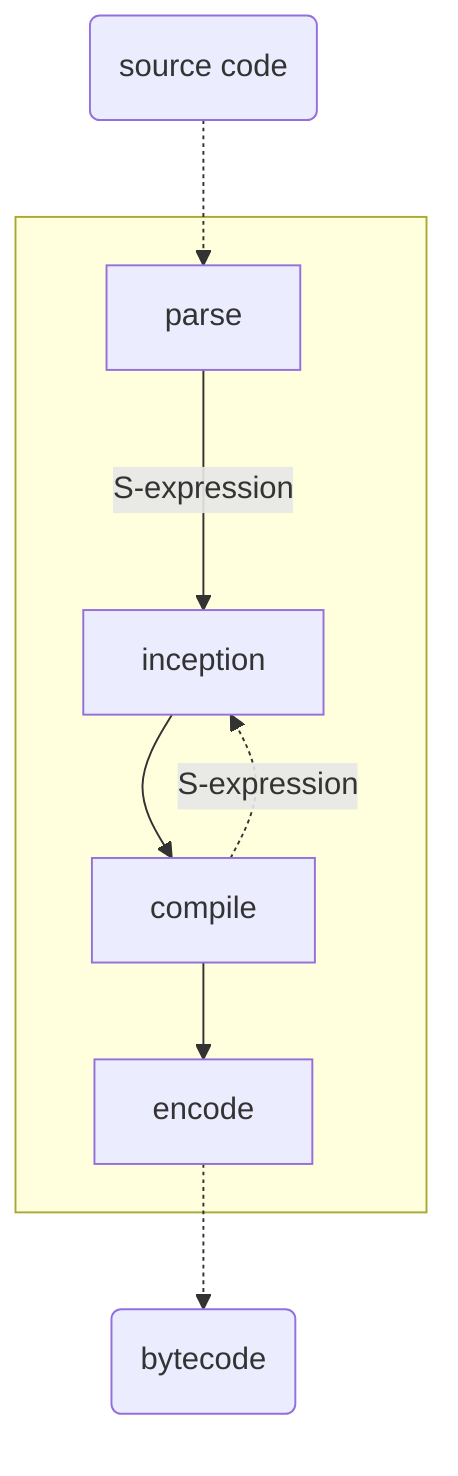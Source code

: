 flowchart
  d0(source code) -.-> c1

  subgraph s0[ ]
    c1[parse] --->|S-expression| c2[inception] --> c3[compile]

    c3 -.->|S-expression| c2

    c3 --> c4[encode]
  end

  c4 -.-> d1(bytecode)